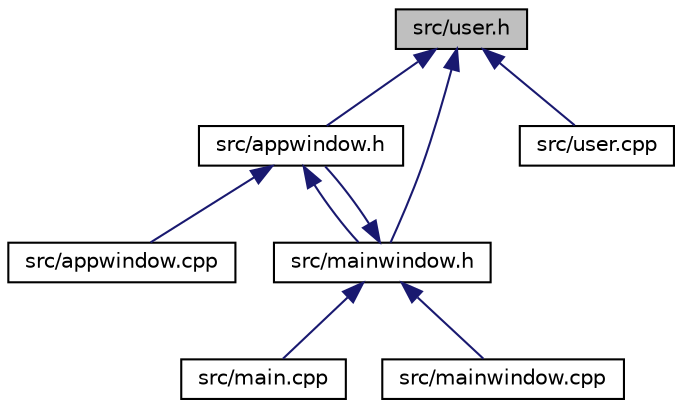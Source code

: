 digraph "src/user.h"
{
 // LATEX_PDF_SIZE
  edge [fontname="Helvetica",fontsize="10",labelfontname="Helvetica",labelfontsize="10"];
  node [fontname="Helvetica",fontsize="10",shape=record];
  Node1 [label="src/user.h",height=0.2,width=0.4,color="black", fillcolor="grey75", style="filled", fontcolor="black",tooltip=" "];
  Node1 -> Node2 [dir="back",color="midnightblue",fontsize="10",style="solid"];
  Node2 [label="src/appwindow.h",height=0.2,width=0.4,color="black", fillcolor="white", style="filled",URL="$appwindow_8h.html",tooltip=" "];
  Node2 -> Node3 [dir="back",color="midnightblue",fontsize="10",style="solid"];
  Node3 [label="src/appwindow.cpp",height=0.2,width=0.4,color="black", fillcolor="white", style="filled",URL="$appwindow_8cpp.html",tooltip=" "];
  Node2 -> Node4 [dir="back",color="midnightblue",fontsize="10",style="solid"];
  Node4 [label="src/mainwindow.h",height=0.2,width=0.4,color="black", fillcolor="white", style="filled",URL="$mainwindow_8h.html",tooltip=" "];
  Node4 -> Node2 [dir="back",color="midnightblue",fontsize="10",style="solid"];
  Node4 -> Node5 [dir="back",color="midnightblue",fontsize="10",style="solid"];
  Node5 [label="src/main.cpp",height=0.2,width=0.4,color="black", fillcolor="white", style="filled",URL="$main_8cpp.html",tooltip=" "];
  Node4 -> Node6 [dir="back",color="midnightblue",fontsize="10",style="solid"];
  Node6 [label="src/mainwindow.cpp",height=0.2,width=0.4,color="black", fillcolor="white", style="filled",URL="$mainwindow_8cpp.html",tooltip=" "];
  Node1 -> Node4 [dir="back",color="midnightblue",fontsize="10",style="solid"];
  Node1 -> Node7 [dir="back",color="midnightblue",fontsize="10",style="solid"];
  Node7 [label="src/user.cpp",height=0.2,width=0.4,color="black", fillcolor="white", style="filled",URL="$user_8cpp.html",tooltip=" "];
}
